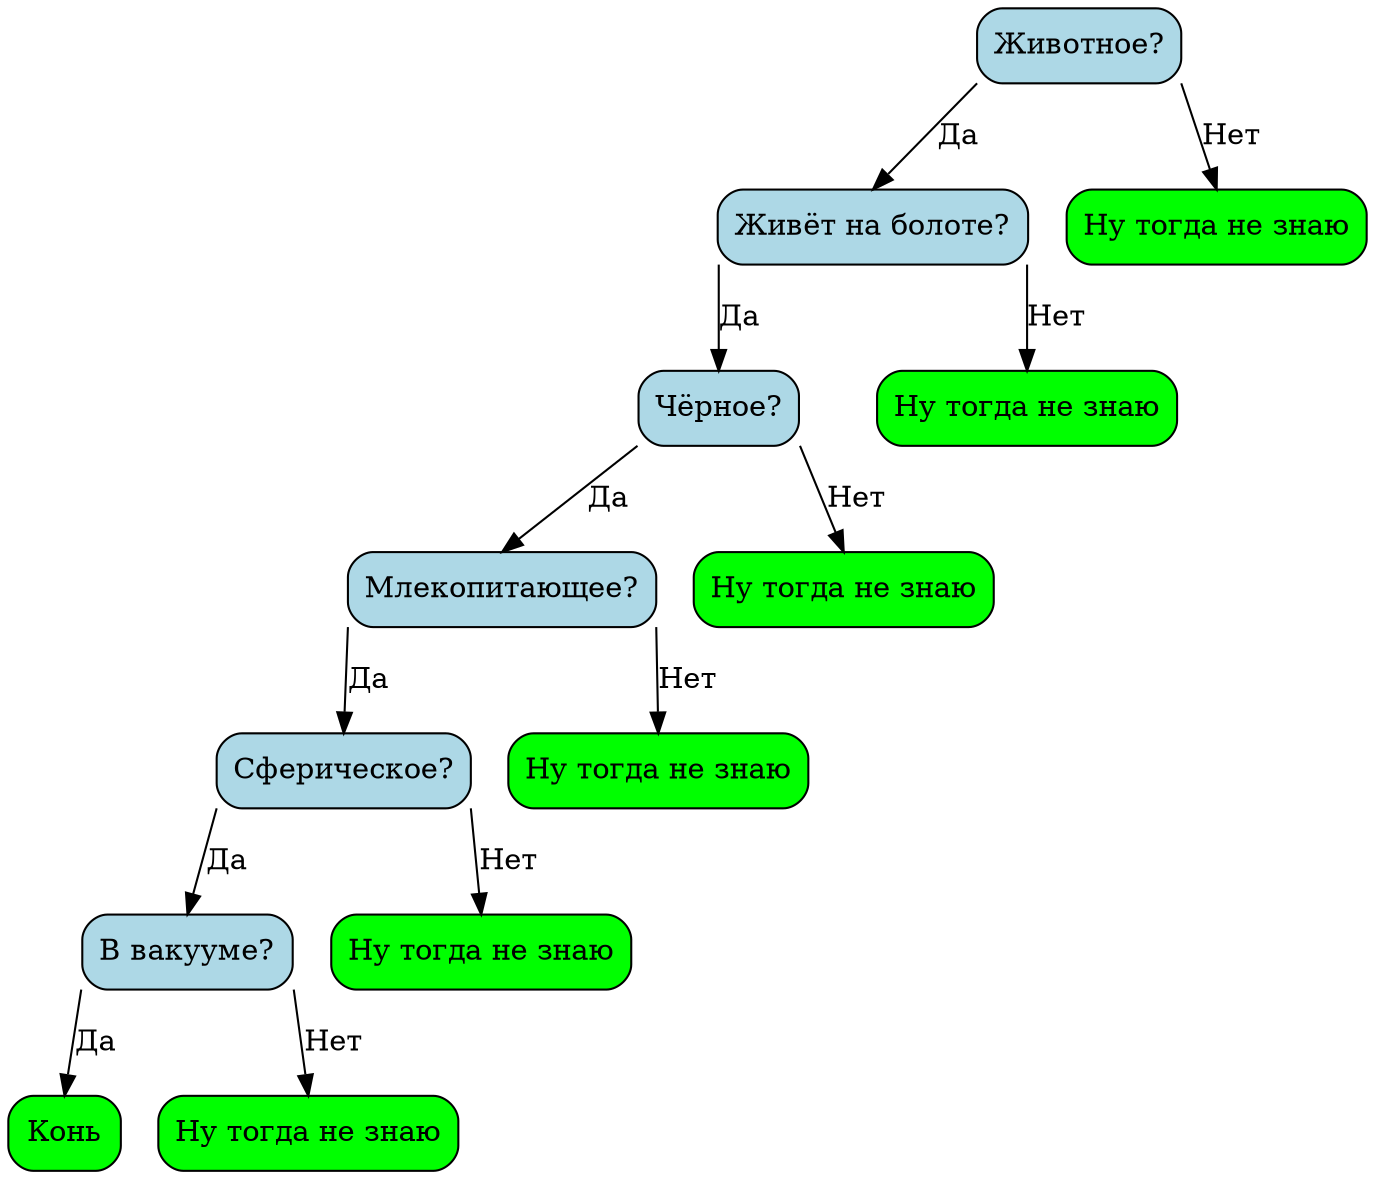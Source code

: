 digraph
{
rankdir = "TB";
splines = false;
NODE0x603000000010[shape=rectangle, style = "rounded,filled", fillcolor="lightblue", label = "Животное?"]
NODE0x603000000040[shape=rectangle, style = "rounded,filled", fillcolor="lightblue", label = "Живёт на болоте?"]
NODE0x6030000000a0[shape=rectangle, style = "rounded,filled", fillcolor="lightblue", label = "Чёрное?"]
NODE0x603000000100[shape=rectangle, style = "rounded,filled", fillcolor="lightblue", label = "Млекопитающее?"]
NODE0x603000000160[shape=rectangle, style = "rounded,filled", fillcolor="lightblue", label = "Сферическое?"]
NODE0x6030000001c0[shape=rectangle, style = "rounded,filled", fillcolor="lightblue", label = "В вакууме?"]
NODE0x603000000220[shape=rectangle, style = "rounded,filled", fillcolor="lime", label = "Конь"]
NODE0x603000000250[shape=rectangle, style = "rounded,filled", fillcolor="lime", label = "Ну тогда не знаю"]
NODE0x6030000001c0:sw->NODE0x603000000220:n [label = "Да"]
NODE0x6030000001c0:se->NODE0x603000000250:n [label = "Нет"]
NODE0x6030000001f0[shape=rectangle, style = "rounded,filled", fillcolor="lime", label = "Ну тогда не знаю"]
NODE0x603000000160:sw->NODE0x6030000001c0:n [label = "Да"]
NODE0x603000000160:se->NODE0x6030000001f0:n [label = "Нет"]
NODE0x603000000190[shape=rectangle, style = "rounded,filled", fillcolor="lime", label = "Ну тогда не знаю"]
NODE0x603000000100:sw->NODE0x603000000160:n [label = "Да"]
NODE0x603000000100:se->NODE0x603000000190:n [label = "Нет"]
NODE0x603000000130[shape=rectangle, style = "rounded,filled", fillcolor="lime", label = "Ну тогда не знаю"]
NODE0x6030000000a0:sw->NODE0x603000000100:n [label = "Да"]
NODE0x6030000000a0:se->NODE0x603000000130:n [label = "Нет"]
NODE0x6030000000d0[shape=rectangle, style = "rounded,filled", fillcolor="lime", label = "Ну тогда не знаю"]
NODE0x603000000040:sw->NODE0x6030000000a0:n [label = "Да"]
NODE0x603000000040:se->NODE0x6030000000d0:n [label = "Нет"]
NODE0x603000000070[shape=rectangle, style = "rounded,filled", fillcolor="lime", label = "Ну тогда не знаю"]
NODE0x603000000010:sw->NODE0x603000000040:n [label = "Да"]
NODE0x603000000010:se->NODE0x603000000070:n [label = "Нет"]

}
